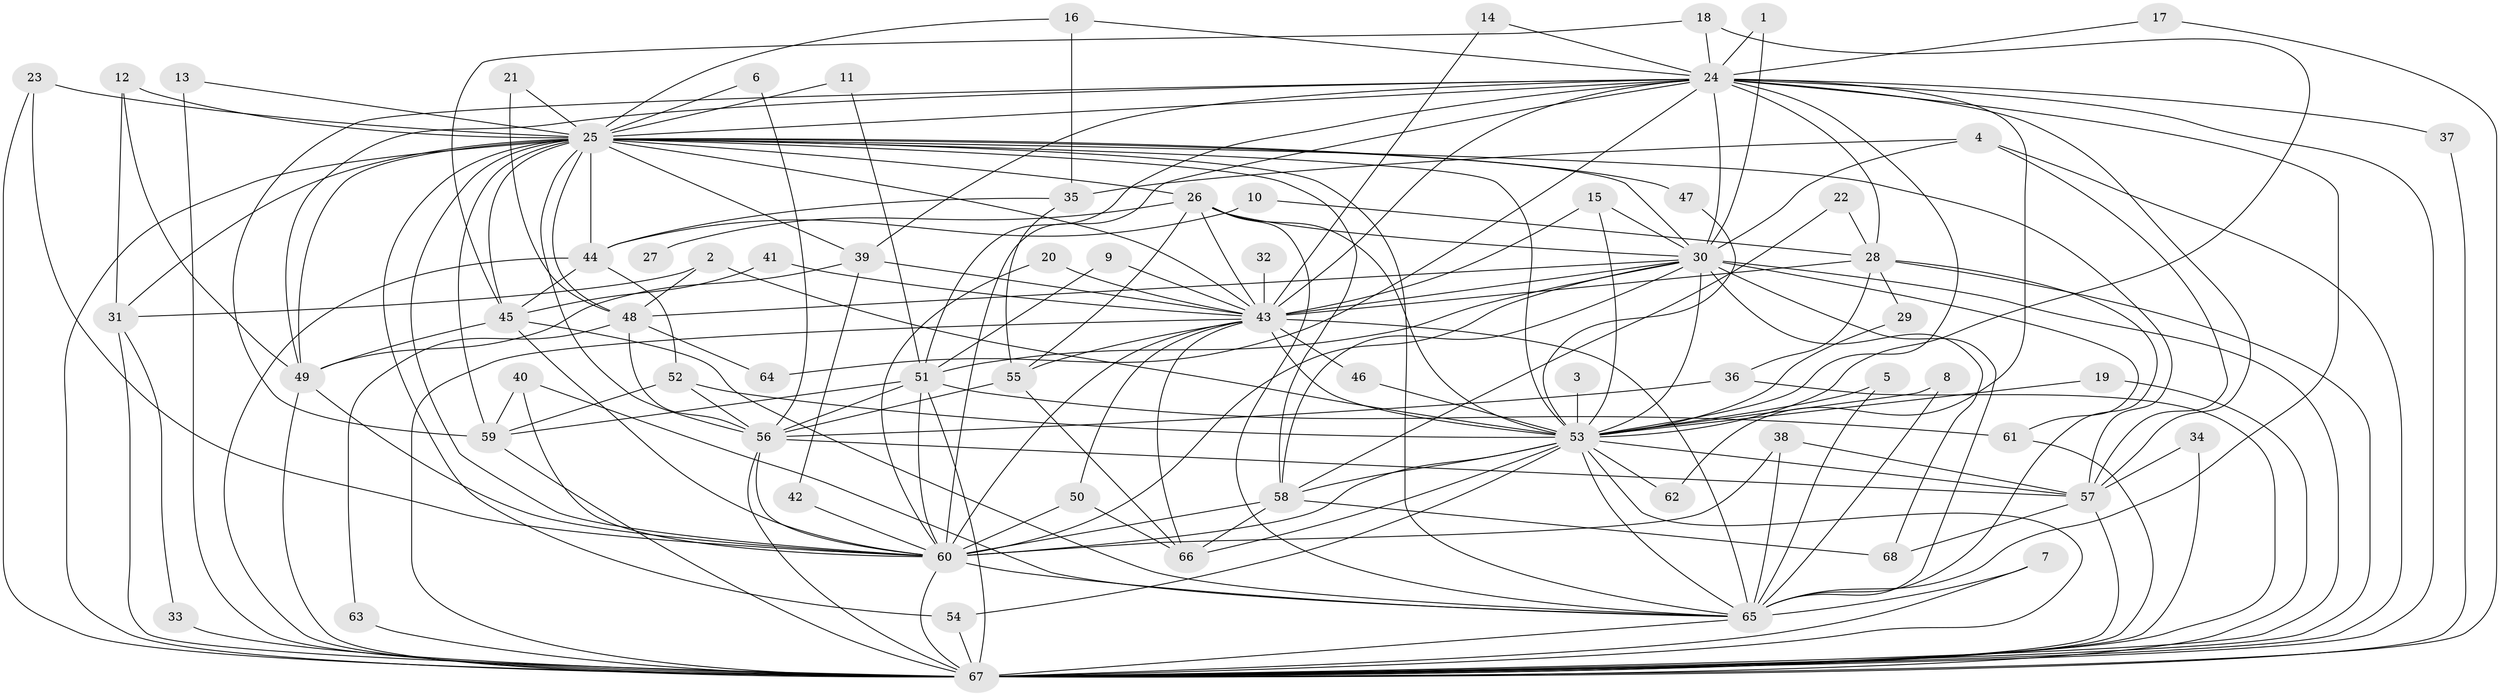 // original degree distribution, {23: 0.007407407407407408, 20: 0.022222222222222223, 15: 0.007407407407407408, 35: 0.007407407407407408, 33: 0.007407407407407408, 16: 0.007407407407407408, 18: 0.007407407407407408, 26: 0.007407407407407408, 7: 0.044444444444444446, 12: 0.007407407407407408, 5: 0.037037037037037035, 2: 0.5851851851851851, 4: 0.06666666666666667, 3: 0.15555555555555556, 6: 0.014814814814814815, 8: 0.014814814814814815}
// Generated by graph-tools (version 1.1) at 2025/49/03/09/25 03:49:28]
// undirected, 68 vertices, 189 edges
graph export_dot {
graph [start="1"]
  node [color=gray90,style=filled];
  1;
  2;
  3;
  4;
  5;
  6;
  7;
  8;
  9;
  10;
  11;
  12;
  13;
  14;
  15;
  16;
  17;
  18;
  19;
  20;
  21;
  22;
  23;
  24;
  25;
  26;
  27;
  28;
  29;
  30;
  31;
  32;
  33;
  34;
  35;
  36;
  37;
  38;
  39;
  40;
  41;
  42;
  43;
  44;
  45;
  46;
  47;
  48;
  49;
  50;
  51;
  52;
  53;
  54;
  55;
  56;
  57;
  58;
  59;
  60;
  61;
  62;
  63;
  64;
  65;
  66;
  67;
  68;
  1 -- 24 [weight=1.0];
  1 -- 30 [weight=1.0];
  2 -- 31 [weight=1.0];
  2 -- 48 [weight=1.0];
  2 -- 53 [weight=1.0];
  3 -- 53 [weight=2.0];
  4 -- 30 [weight=1.0];
  4 -- 35 [weight=1.0];
  4 -- 57 [weight=1.0];
  4 -- 67 [weight=1.0];
  5 -- 53 [weight=1.0];
  5 -- 65 [weight=1.0];
  6 -- 25 [weight=1.0];
  6 -- 56 [weight=1.0];
  7 -- 65 [weight=1.0];
  7 -- 67 [weight=1.0];
  8 -- 53 [weight=1.0];
  8 -- 65 [weight=1.0];
  9 -- 43 [weight=1.0];
  9 -- 51 [weight=1.0];
  10 -- 28 [weight=1.0];
  10 -- 44 [weight=1.0];
  11 -- 25 [weight=1.0];
  11 -- 51 [weight=1.0];
  12 -- 25 [weight=1.0];
  12 -- 31 [weight=1.0];
  12 -- 49 [weight=1.0];
  13 -- 25 [weight=1.0];
  13 -- 67 [weight=1.0];
  14 -- 24 [weight=1.0];
  14 -- 43 [weight=1.0];
  15 -- 30 [weight=1.0];
  15 -- 43 [weight=1.0];
  15 -- 53 [weight=2.0];
  16 -- 24 [weight=1.0];
  16 -- 25 [weight=1.0];
  16 -- 35 [weight=1.0];
  17 -- 24 [weight=1.0];
  17 -- 67 [weight=1.0];
  18 -- 24 [weight=1.0];
  18 -- 45 [weight=1.0];
  18 -- 53 [weight=1.0];
  19 -- 53 [weight=1.0];
  19 -- 67 [weight=1.0];
  20 -- 43 [weight=1.0];
  20 -- 60 [weight=1.0];
  21 -- 25 [weight=1.0];
  21 -- 48 [weight=1.0];
  22 -- 28 [weight=1.0];
  22 -- 58 [weight=1.0];
  23 -- 25 [weight=1.0];
  23 -- 60 [weight=1.0];
  23 -- 67 [weight=1.0];
  24 -- 25 [weight=1.0];
  24 -- 28 [weight=1.0];
  24 -- 30 [weight=1.0];
  24 -- 37 [weight=2.0];
  24 -- 39 [weight=1.0];
  24 -- 43 [weight=3.0];
  24 -- 49 [weight=1.0];
  24 -- 51 [weight=1.0];
  24 -- 53 [weight=2.0];
  24 -- 57 [weight=1.0];
  24 -- 59 [weight=1.0];
  24 -- 60 [weight=1.0];
  24 -- 62 [weight=2.0];
  24 -- 64 [weight=1.0];
  24 -- 65 [weight=1.0];
  24 -- 67 [weight=1.0];
  25 -- 26 [weight=1.0];
  25 -- 30 [weight=1.0];
  25 -- 31 [weight=1.0];
  25 -- 39 [weight=1.0];
  25 -- 43 [weight=2.0];
  25 -- 44 [weight=2.0];
  25 -- 45 [weight=1.0];
  25 -- 47 [weight=1.0];
  25 -- 48 [weight=1.0];
  25 -- 49 [weight=1.0];
  25 -- 53 [weight=2.0];
  25 -- 54 [weight=1.0];
  25 -- 56 [weight=2.0];
  25 -- 57 [weight=1.0];
  25 -- 58 [weight=1.0];
  25 -- 59 [weight=1.0];
  25 -- 60 [weight=1.0];
  25 -- 65 [weight=1.0];
  25 -- 67 [weight=2.0];
  26 -- 27 [weight=1.0];
  26 -- 30 [weight=1.0];
  26 -- 43 [weight=1.0];
  26 -- 53 [weight=1.0];
  26 -- 55 [weight=1.0];
  26 -- 65 [weight=1.0];
  28 -- 29 [weight=1.0];
  28 -- 36 [weight=1.0];
  28 -- 43 [weight=1.0];
  28 -- 65 [weight=1.0];
  28 -- 67 [weight=1.0];
  29 -- 53 [weight=1.0];
  30 -- 43 [weight=2.0];
  30 -- 48 [weight=1.0];
  30 -- 51 [weight=1.0];
  30 -- 53 [weight=2.0];
  30 -- 58 [weight=1.0];
  30 -- 60 [weight=2.0];
  30 -- 61 [weight=1.0];
  30 -- 65 [weight=2.0];
  30 -- 67 [weight=1.0];
  30 -- 68 [weight=2.0];
  31 -- 33 [weight=1.0];
  31 -- 67 [weight=1.0];
  32 -- 43 [weight=1.0];
  33 -- 67 [weight=1.0];
  34 -- 57 [weight=1.0];
  34 -- 67 [weight=1.0];
  35 -- 44 [weight=1.0];
  35 -- 55 [weight=1.0];
  36 -- 56 [weight=1.0];
  36 -- 67 [weight=1.0];
  37 -- 67 [weight=1.0];
  38 -- 57 [weight=1.0];
  38 -- 60 [weight=1.0];
  38 -- 65 [weight=1.0];
  39 -- 42 [weight=1.0];
  39 -- 43 [weight=1.0];
  39 -- 49 [weight=1.0];
  40 -- 59 [weight=1.0];
  40 -- 60 [weight=1.0];
  40 -- 65 [weight=1.0];
  41 -- 43 [weight=1.0];
  41 -- 45 [weight=1.0];
  42 -- 60 [weight=1.0];
  43 -- 46 [weight=1.0];
  43 -- 50 [weight=1.0];
  43 -- 53 [weight=4.0];
  43 -- 55 [weight=1.0];
  43 -- 60 [weight=2.0];
  43 -- 65 [weight=2.0];
  43 -- 66 [weight=2.0];
  43 -- 67 [weight=2.0];
  44 -- 45 [weight=1.0];
  44 -- 52 [weight=1.0];
  44 -- 67 [weight=1.0];
  45 -- 49 [weight=1.0];
  45 -- 60 [weight=1.0];
  45 -- 65 [weight=1.0];
  46 -- 53 [weight=1.0];
  47 -- 53 [weight=1.0];
  48 -- 56 [weight=1.0];
  48 -- 63 [weight=1.0];
  48 -- 64 [weight=1.0];
  49 -- 60 [weight=1.0];
  49 -- 67 [weight=1.0];
  50 -- 60 [weight=1.0];
  50 -- 66 [weight=1.0];
  51 -- 56 [weight=1.0];
  51 -- 59 [weight=1.0];
  51 -- 60 [weight=1.0];
  51 -- 61 [weight=1.0];
  51 -- 67 [weight=1.0];
  52 -- 53 [weight=1.0];
  52 -- 56 [weight=2.0];
  52 -- 59 [weight=1.0];
  53 -- 54 [weight=1.0];
  53 -- 57 [weight=1.0];
  53 -- 58 [weight=1.0];
  53 -- 60 [weight=3.0];
  53 -- 62 [weight=1.0];
  53 -- 65 [weight=2.0];
  53 -- 66 [weight=1.0];
  53 -- 67 [weight=3.0];
  54 -- 67 [weight=2.0];
  55 -- 56 [weight=1.0];
  55 -- 66 [weight=2.0];
  56 -- 57 [weight=1.0];
  56 -- 60 [weight=1.0];
  56 -- 67 [weight=1.0];
  57 -- 67 [weight=1.0];
  57 -- 68 [weight=1.0];
  58 -- 60 [weight=1.0];
  58 -- 66 [weight=1.0];
  58 -- 68 [weight=1.0];
  59 -- 67 [weight=2.0];
  60 -- 65 [weight=1.0];
  60 -- 67 [weight=1.0];
  61 -- 67 [weight=1.0];
  63 -- 67 [weight=1.0];
  65 -- 67 [weight=1.0];
}
